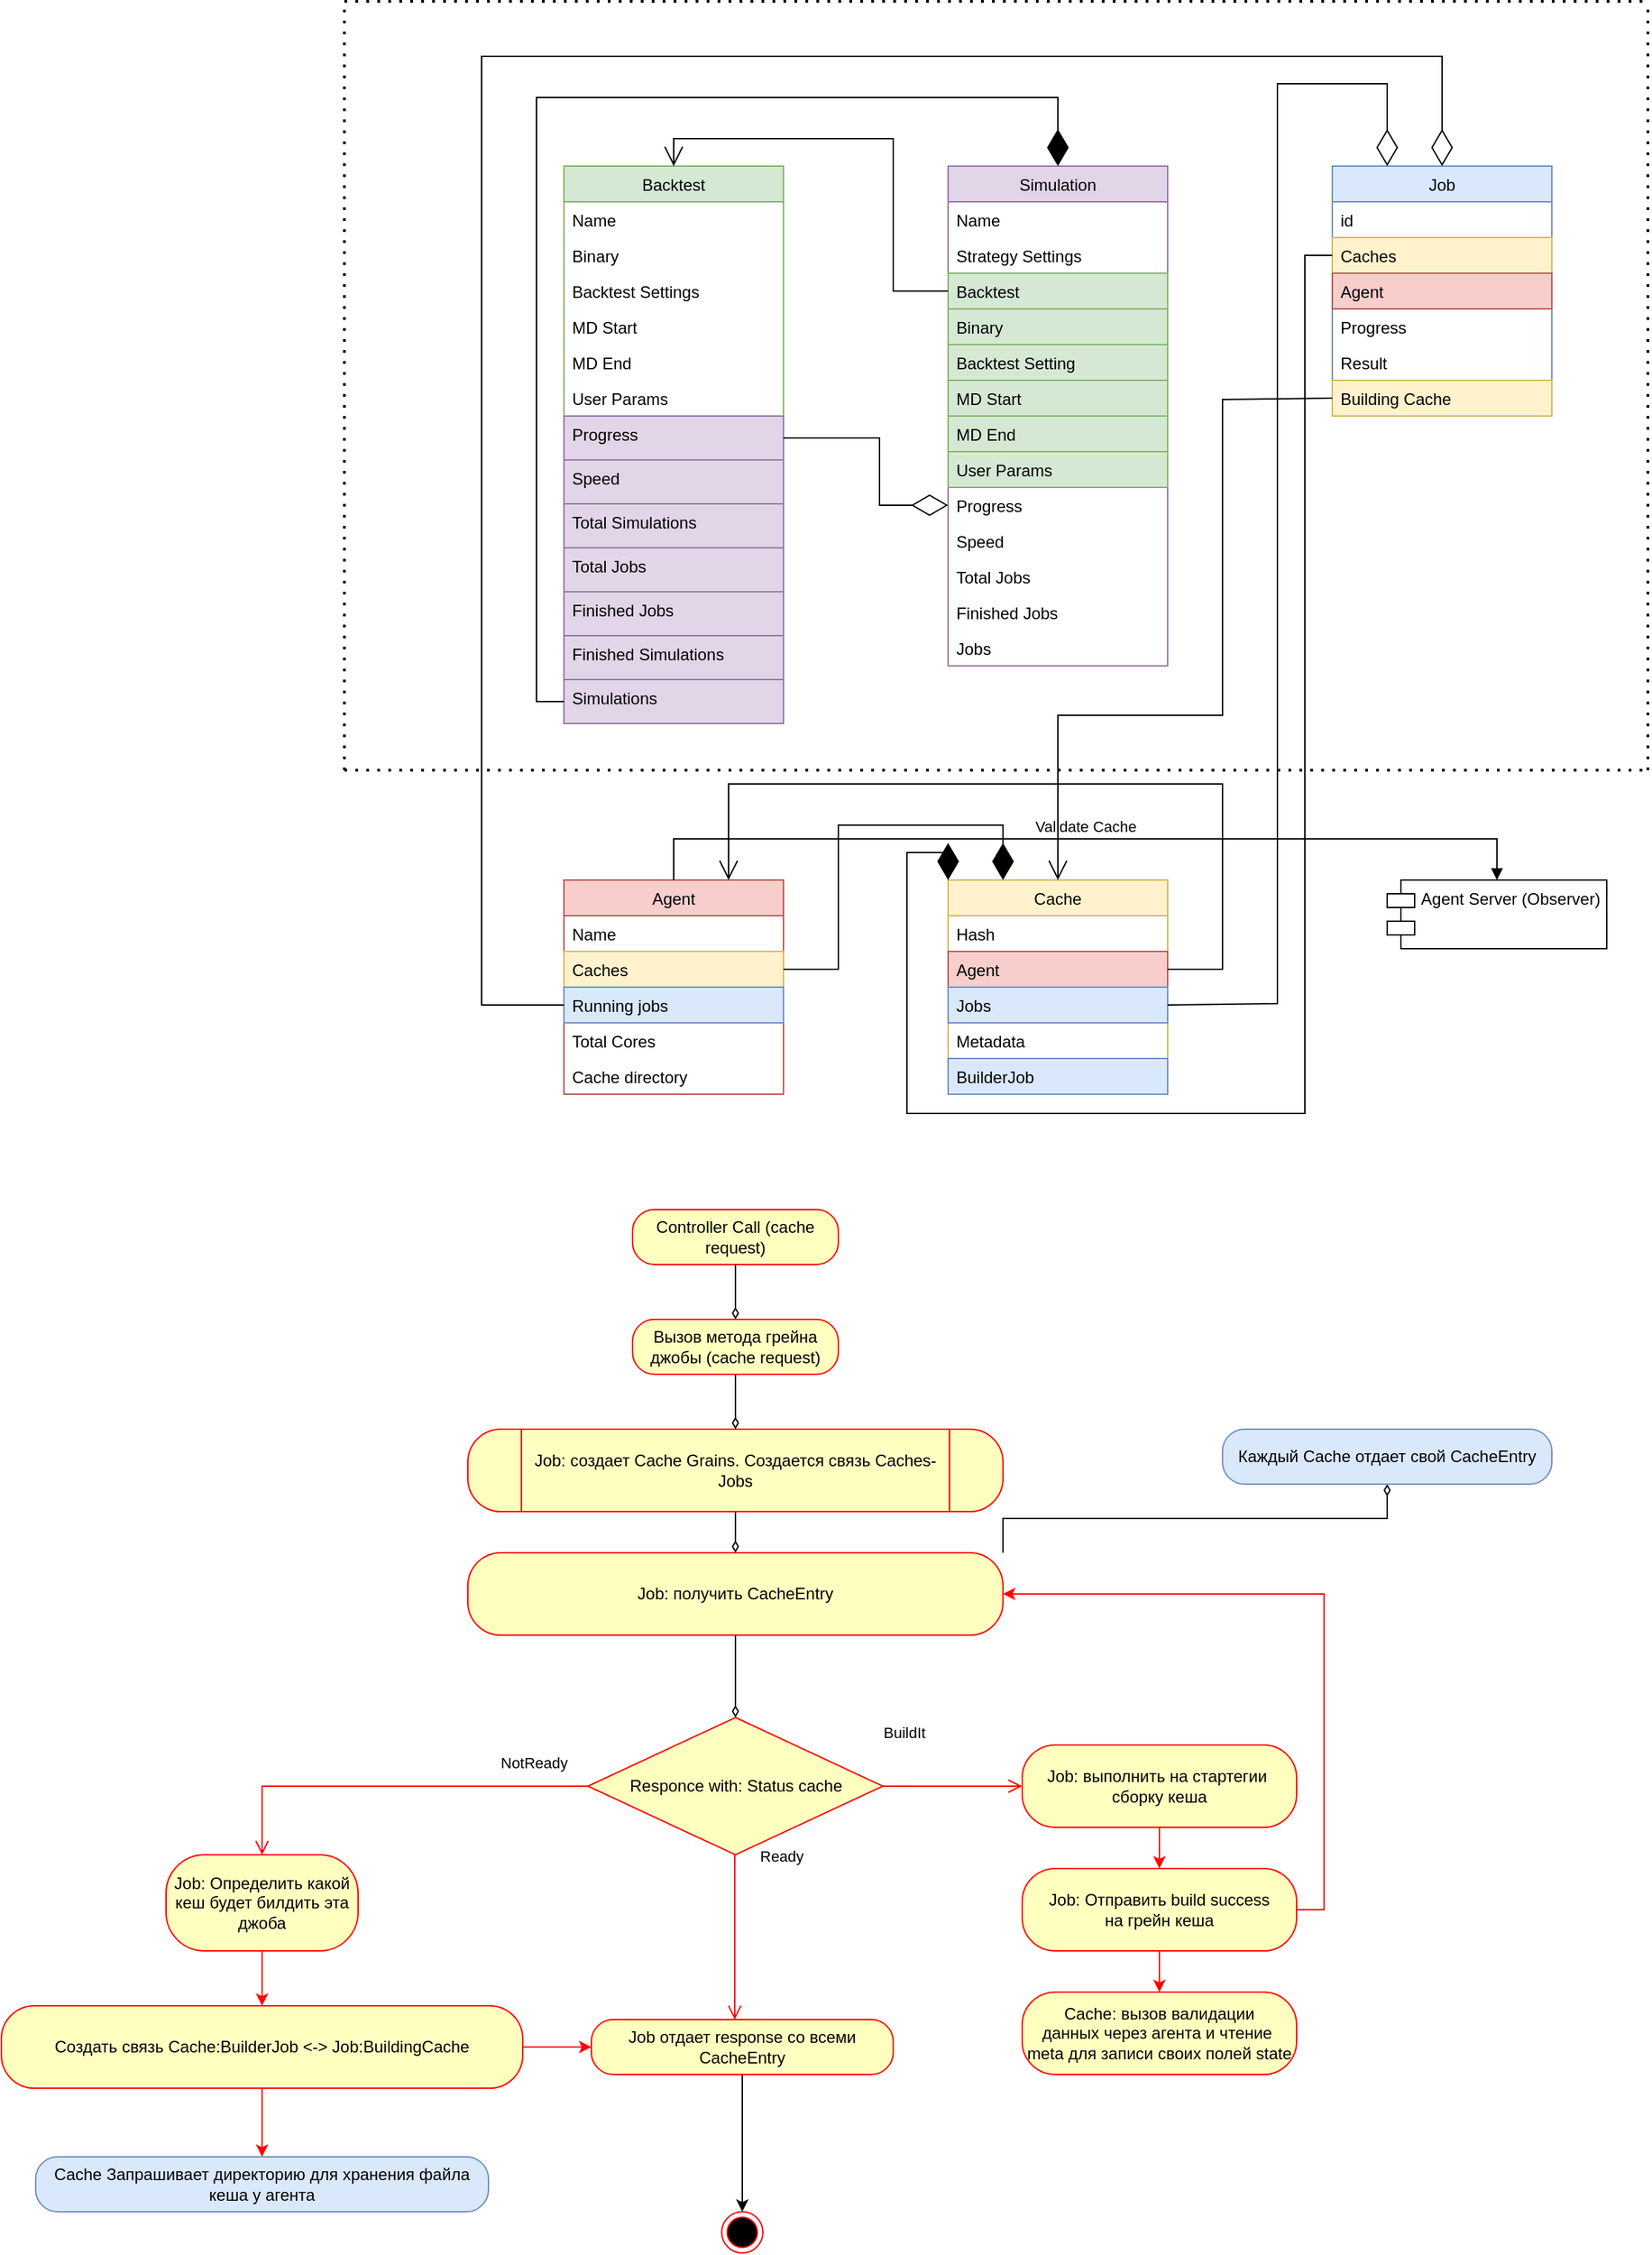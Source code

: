 <mxfile version="17.4.5" type="github">
  <diagram id="umQyPujXbN5syqFtYzND" name="Page-1">
    <mxGraphModel dx="2047" dy="2281" grid="1" gridSize="10" guides="1" tooltips="1" connect="1" arrows="1" fold="1" page="1" pageScale="1" pageWidth="827" pageHeight="1169" math="0" shadow="0">
      <root>
        <mxCell id="0" />
        <mxCell id="1" parent="0" />
        <mxCell id="B3tirnGLvgAJlxwcFZV8-1" value="Backtest" style="swimlane;fontStyle=0;childLayout=stackLayout;horizontal=1;startSize=26;fillColor=#d5e8d4;horizontalStack=0;resizeParent=1;resizeParentMax=0;resizeLast=0;collapsible=1;marginBottom=0;strokeColor=#82b366;" parent="1" vertex="1">
          <mxGeometry x="80" y="80" width="160" height="406" as="geometry" />
        </mxCell>
        <mxCell id="B3tirnGLvgAJlxwcFZV8-2" value="Name" style="text;align=left;verticalAlign=top;spacingLeft=4;spacingRight=4;overflow=hidden;rotatable=0;points=[[0,0.5],[1,0.5]];portConstraint=eastwest;" parent="B3tirnGLvgAJlxwcFZV8-1" vertex="1">
          <mxGeometry y="26" width="160" height="26" as="geometry" />
        </mxCell>
        <mxCell id="B3tirnGLvgAJlxwcFZV8-3" value="Binary" style="text;align=left;verticalAlign=top;spacingLeft=4;spacingRight=4;overflow=hidden;rotatable=0;points=[[0,0.5],[1,0.5]];portConstraint=eastwest;" parent="B3tirnGLvgAJlxwcFZV8-1" vertex="1">
          <mxGeometry y="52" width="160" height="26" as="geometry" />
        </mxCell>
        <mxCell id="B3tirnGLvgAJlxwcFZV8-38" value="Backtest Settings" style="text;align=left;verticalAlign=top;spacingLeft=4;spacingRight=4;overflow=hidden;rotatable=0;points=[[0,0.5],[1,0.5]];portConstraint=eastwest;" parent="B3tirnGLvgAJlxwcFZV8-1" vertex="1">
          <mxGeometry y="78" width="160" height="26" as="geometry" />
        </mxCell>
        <mxCell id="B3tirnGLvgAJlxwcFZV8-39" value="MD Start" style="text;align=left;verticalAlign=top;spacingLeft=4;spacingRight=4;overflow=hidden;rotatable=0;points=[[0,0.5],[1,0.5]];portConstraint=eastwest;" parent="B3tirnGLvgAJlxwcFZV8-1" vertex="1">
          <mxGeometry y="104" width="160" height="26" as="geometry" />
        </mxCell>
        <mxCell id="B3tirnGLvgAJlxwcFZV8-40" value="MD End" style="text;align=left;verticalAlign=top;spacingLeft=4;spacingRight=4;overflow=hidden;rotatable=0;points=[[0,0.5],[1,0.5]];portConstraint=eastwest;" parent="B3tirnGLvgAJlxwcFZV8-1" vertex="1">
          <mxGeometry y="130" width="160" height="26" as="geometry" />
        </mxCell>
        <mxCell id="B3tirnGLvgAJlxwcFZV8-41" value="User Params" style="text;align=left;verticalAlign=top;spacingLeft=4;spacingRight=4;overflow=hidden;rotatable=0;points=[[0,0.5],[1,0.5]];portConstraint=eastwest;" parent="B3tirnGLvgAJlxwcFZV8-1" vertex="1">
          <mxGeometry y="156" width="160" height="26" as="geometry" />
        </mxCell>
        <mxCell id="B3tirnGLvgAJlxwcFZV8-4" value="Progress" style="text;strokeColor=#9673a6;fillColor=#e1d5e7;align=left;verticalAlign=top;spacingLeft=4;spacingRight=4;overflow=hidden;rotatable=0;points=[[0,0.5],[1,0.5]];portConstraint=eastwest;" parent="B3tirnGLvgAJlxwcFZV8-1" vertex="1">
          <mxGeometry y="182" width="160" height="32" as="geometry" />
        </mxCell>
        <mxCell id="B3tirnGLvgAJlxwcFZV8-6" value="Speed" style="text;align=left;verticalAlign=top;spacingLeft=4;spacingRight=4;overflow=hidden;rotatable=0;points=[[0,0.5],[1,0.5]];portConstraint=eastwest;fillColor=#e1d5e7;strokeColor=#9673a6;" parent="B3tirnGLvgAJlxwcFZV8-1" vertex="1">
          <mxGeometry y="214" width="160" height="32" as="geometry" />
        </mxCell>
        <mxCell id="B3tirnGLvgAJlxwcFZV8-13" value="Total Simulations" style="text;strokeColor=#9673a6;fillColor=#e1d5e7;align=left;verticalAlign=top;spacingLeft=4;spacingRight=4;overflow=hidden;rotatable=0;points=[[0,0.5],[1,0.5]];portConstraint=eastwest;" parent="B3tirnGLvgAJlxwcFZV8-1" vertex="1">
          <mxGeometry y="246" width="160" height="32" as="geometry" />
        </mxCell>
        <mxCell id="B3tirnGLvgAJlxwcFZV8-14" value="Total Jobs" style="text;strokeColor=#9673a6;fillColor=#e1d5e7;align=left;verticalAlign=top;spacingLeft=4;spacingRight=4;overflow=hidden;rotatable=0;points=[[0,0.5],[1,0.5]];portConstraint=eastwest;" parent="B3tirnGLvgAJlxwcFZV8-1" vertex="1">
          <mxGeometry y="278" width="160" height="32" as="geometry" />
        </mxCell>
        <mxCell id="B3tirnGLvgAJlxwcFZV8-15" value="Finished Jobs" style="text;strokeColor=#9673a6;fillColor=#e1d5e7;align=left;verticalAlign=top;spacingLeft=4;spacingRight=4;overflow=hidden;rotatable=0;points=[[0,0.5],[1,0.5]];portConstraint=eastwest;" parent="B3tirnGLvgAJlxwcFZV8-1" vertex="1">
          <mxGeometry y="310" width="160" height="32" as="geometry" />
        </mxCell>
        <mxCell id="B3tirnGLvgAJlxwcFZV8-16" value="Finished Simulations" style="text;strokeColor=#9673a6;fillColor=#e1d5e7;align=left;verticalAlign=top;spacingLeft=4;spacingRight=4;overflow=hidden;rotatable=0;points=[[0,0.5],[1,0.5]];portConstraint=eastwest;" parent="B3tirnGLvgAJlxwcFZV8-1" vertex="1">
          <mxGeometry y="342" width="160" height="32" as="geometry" />
        </mxCell>
        <mxCell id="B3tirnGLvgAJlxwcFZV8-30" value="Simulations" style="text;strokeColor=#9673a6;fillColor=#e1d5e7;align=left;verticalAlign=top;spacingLeft=4;spacingRight=4;overflow=hidden;rotatable=0;points=[[0,0.5],[1,0.5]];portConstraint=eastwest;" parent="B3tirnGLvgAJlxwcFZV8-1" vertex="1">
          <mxGeometry y="374" width="160" height="32" as="geometry" />
        </mxCell>
        <mxCell id="B3tirnGLvgAJlxwcFZV8-17" value="Simulation" style="swimlane;fontStyle=0;childLayout=stackLayout;horizontal=1;startSize=26;fillColor=#e1d5e7;horizontalStack=0;resizeParent=1;resizeParentMax=0;resizeLast=0;collapsible=1;marginBottom=0;strokeColor=#9673a6;" parent="1" vertex="1">
          <mxGeometry x="360" y="80" width="160" height="364" as="geometry" />
        </mxCell>
        <mxCell id="B3tirnGLvgAJlxwcFZV8-18" value="Name" style="text;strokeColor=none;fillColor=none;align=left;verticalAlign=top;spacingLeft=4;spacingRight=4;overflow=hidden;rotatable=0;points=[[0,0.5],[1,0.5]];portConstraint=eastwest;" parent="B3tirnGLvgAJlxwcFZV8-17" vertex="1">
          <mxGeometry y="26" width="160" height="26" as="geometry" />
        </mxCell>
        <mxCell id="B3tirnGLvgAJlxwcFZV8-21" value="Strategy Settings" style="text;strokeColor=none;fillColor=none;align=left;verticalAlign=top;spacingLeft=4;spacingRight=4;overflow=hidden;rotatable=0;points=[[0,0.5],[1,0.5]];portConstraint=eastwest;" parent="B3tirnGLvgAJlxwcFZV8-17" vertex="1">
          <mxGeometry y="52" width="160" height="26" as="geometry" />
        </mxCell>
        <mxCell id="B3tirnGLvgAJlxwcFZV8-22" value="Backtest" style="text;strokeColor=#82b366;fillColor=#d5e8d4;align=left;verticalAlign=top;spacingLeft=4;spacingRight=4;overflow=hidden;rotatable=0;points=[[0,0.5],[1,0.5]];portConstraint=eastwest;" parent="B3tirnGLvgAJlxwcFZV8-17" vertex="1">
          <mxGeometry y="78" width="160" height="26" as="geometry" />
        </mxCell>
        <mxCell id="B3tirnGLvgAJlxwcFZV8-25" value="Binary" style="text;strokeColor=#82b366;fillColor=#d5e8d4;align=left;verticalAlign=top;spacingLeft=4;spacingRight=4;overflow=hidden;rotatable=0;points=[[0,0.5],[1,0.5]];portConstraint=eastwest;" parent="B3tirnGLvgAJlxwcFZV8-17" vertex="1">
          <mxGeometry y="104" width="160" height="26" as="geometry" />
        </mxCell>
        <mxCell id="B3tirnGLvgAJlxwcFZV8-28" value="Backtest Setting" style="text;strokeColor=#82b366;fillColor=#d5e8d4;align=left;verticalAlign=top;spacingLeft=4;spacingRight=4;overflow=hidden;rotatable=0;points=[[0,0.5],[1,0.5]];portConstraint=eastwest;" parent="B3tirnGLvgAJlxwcFZV8-17" vertex="1">
          <mxGeometry y="130" width="160" height="26" as="geometry" />
        </mxCell>
        <mxCell id="B3tirnGLvgAJlxwcFZV8-23" value="MD Start" style="text;strokeColor=#82b366;fillColor=#d5e8d4;align=left;verticalAlign=top;spacingLeft=4;spacingRight=4;overflow=hidden;rotatable=0;points=[[0,0.5],[1,0.5]];portConstraint=eastwest;" parent="B3tirnGLvgAJlxwcFZV8-17" vertex="1">
          <mxGeometry y="156" width="160" height="26" as="geometry" />
        </mxCell>
        <mxCell id="B3tirnGLvgAJlxwcFZV8-24" value="MD End" style="text;strokeColor=#82b366;fillColor=#d5e8d4;align=left;verticalAlign=top;spacingLeft=4;spacingRight=4;overflow=hidden;rotatable=0;points=[[0,0.5],[1,0.5]];portConstraint=eastwest;" parent="B3tirnGLvgAJlxwcFZV8-17" vertex="1">
          <mxGeometry y="182" width="160" height="26" as="geometry" />
        </mxCell>
        <mxCell id="B3tirnGLvgAJlxwcFZV8-29" value="User Params" style="text;strokeColor=#82b366;fillColor=#d5e8d4;align=left;verticalAlign=top;spacingLeft=4;spacingRight=4;overflow=hidden;rotatable=0;points=[[0,0.5],[1,0.5]];portConstraint=eastwest;" parent="B3tirnGLvgAJlxwcFZV8-17" vertex="1">
          <mxGeometry y="208" width="160" height="26" as="geometry" />
        </mxCell>
        <mxCell id="B3tirnGLvgAJlxwcFZV8-19" value="Progress" style="text;strokeColor=none;fillColor=none;align=left;verticalAlign=top;spacingLeft=4;spacingRight=4;overflow=hidden;rotatable=0;points=[[0,0.5],[1,0.5]];portConstraint=eastwest;" parent="B3tirnGLvgAJlxwcFZV8-17" vertex="1">
          <mxGeometry y="234" width="160" height="26" as="geometry" />
        </mxCell>
        <mxCell id="B3tirnGLvgAJlxwcFZV8-20" value="Speed" style="text;strokeColor=none;fillColor=none;align=left;verticalAlign=top;spacingLeft=4;spacingRight=4;overflow=hidden;rotatable=0;points=[[0,0.5],[1,0.5]];portConstraint=eastwest;" parent="B3tirnGLvgAJlxwcFZV8-17" vertex="1">
          <mxGeometry y="260" width="160" height="26" as="geometry" />
        </mxCell>
        <mxCell id="B3tirnGLvgAJlxwcFZV8-26" value="Total Jobs" style="text;strokeColor=none;fillColor=none;align=left;verticalAlign=top;spacingLeft=4;spacingRight=4;overflow=hidden;rotatable=0;points=[[0,0.5],[1,0.5]];portConstraint=eastwest;" parent="B3tirnGLvgAJlxwcFZV8-17" vertex="1">
          <mxGeometry y="286" width="160" height="26" as="geometry" />
        </mxCell>
        <mxCell id="B3tirnGLvgAJlxwcFZV8-27" value="Finished Jobs" style="text;strokeColor=none;fillColor=none;align=left;verticalAlign=top;spacingLeft=4;spacingRight=4;overflow=hidden;rotatable=0;points=[[0,0.5],[1,0.5]];portConstraint=eastwest;" parent="B3tirnGLvgAJlxwcFZV8-17" vertex="1">
          <mxGeometry y="312" width="160" height="26" as="geometry" />
        </mxCell>
        <mxCell id="B3tirnGLvgAJlxwcFZV8-31" value="Jobs" style="text;strokeColor=none;fillColor=none;align=left;verticalAlign=top;spacingLeft=4;spacingRight=4;overflow=hidden;rotatable=0;points=[[0,0.5],[1,0.5]];portConstraint=eastwest;" parent="B3tirnGLvgAJlxwcFZV8-17" vertex="1">
          <mxGeometry y="338" width="160" height="26" as="geometry" />
        </mxCell>
        <mxCell id="B3tirnGLvgAJlxwcFZV8-32" value="" style="endArrow=open;endFill=1;endSize=12;html=1;rounded=0;exitX=0;exitY=0.5;exitDx=0;exitDy=0;entryX=0.5;entryY=0;entryDx=0;entryDy=0;" parent="1" source="B3tirnGLvgAJlxwcFZV8-22" target="B3tirnGLvgAJlxwcFZV8-1" edge="1">
          <mxGeometry width="160" relative="1" as="geometry">
            <mxPoint x="310" y="220" as="sourcePoint" />
            <mxPoint x="280" y="70" as="targetPoint" />
            <Array as="points">
              <mxPoint x="320" y="171" />
              <mxPoint x="320" y="60" />
              <mxPoint x="160" y="60" />
            </Array>
          </mxGeometry>
        </mxCell>
        <mxCell id="B3tirnGLvgAJlxwcFZV8-42" value="" style="endArrow=diamondThin;endFill=0;endSize=24;html=1;rounded=0;exitX=1;exitY=0.5;exitDx=0;exitDy=0;entryX=0;entryY=0.5;entryDx=0;entryDy=0;" parent="1" source="B3tirnGLvgAJlxwcFZV8-4" target="B3tirnGLvgAJlxwcFZV8-19" edge="1">
          <mxGeometry width="160" relative="1" as="geometry">
            <mxPoint x="250" y="410" as="sourcePoint" />
            <mxPoint x="410" y="410" as="targetPoint" />
            <Array as="points">
              <mxPoint x="310" y="278" />
              <mxPoint x="310" y="327" />
            </Array>
          </mxGeometry>
        </mxCell>
        <mxCell id="B3tirnGLvgAJlxwcFZV8-43" value="" style="endArrow=diamondThin;endFill=1;endSize=24;html=1;rounded=0;exitX=0;exitY=0.5;exitDx=0;exitDy=0;entryX=0.5;entryY=0;entryDx=0;entryDy=0;" parent="1" source="B3tirnGLvgAJlxwcFZV8-30" target="B3tirnGLvgAJlxwcFZV8-17" edge="1">
          <mxGeometry width="160" relative="1" as="geometry">
            <mxPoint x="-80" y="370" as="sourcePoint" />
            <mxPoint x="80" y="370" as="targetPoint" />
            <Array as="points">
              <mxPoint x="60" y="470" />
              <mxPoint x="60" y="30" />
              <mxPoint x="440" y="30" />
            </Array>
          </mxGeometry>
        </mxCell>
        <mxCell id="u-obf0jCSXc7kFt25eYQ-1" value="Agent" style="swimlane;fontStyle=0;childLayout=stackLayout;horizontal=1;startSize=26;fillColor=#f8cecc;horizontalStack=0;resizeParent=1;resizeParentMax=0;resizeLast=0;collapsible=1;marginBottom=0;strokeColor=#b85450;" parent="1" vertex="1">
          <mxGeometry x="80" y="600" width="160" height="156" as="geometry" />
        </mxCell>
        <mxCell id="u-obf0jCSXc7kFt25eYQ-2" value="Name" style="text;strokeColor=none;fillColor=none;align=left;verticalAlign=top;spacingLeft=4;spacingRight=4;overflow=hidden;rotatable=0;points=[[0,0.5],[1,0.5]];portConstraint=eastwest;" parent="u-obf0jCSXc7kFt25eYQ-1" vertex="1">
          <mxGeometry y="26" width="160" height="26" as="geometry" />
        </mxCell>
        <mxCell id="u-obf0jCSXc7kFt25eYQ-3" value="Caches" style="text;strokeColor=#d6b656;fillColor=#fff2cc;align=left;verticalAlign=top;spacingLeft=4;spacingRight=4;overflow=hidden;rotatable=0;points=[[0,0.5],[1,0.5]];portConstraint=eastwest;" parent="u-obf0jCSXc7kFt25eYQ-1" vertex="1">
          <mxGeometry y="52" width="160" height="26" as="geometry" />
        </mxCell>
        <mxCell id="u-obf0jCSXc7kFt25eYQ-5" value="Running jobs" style="text;strokeColor=#6c8ebf;fillColor=#dae8fc;align=left;verticalAlign=top;spacingLeft=4;spacingRight=4;overflow=hidden;rotatable=0;points=[[0,0.5],[1,0.5]];portConstraint=eastwest;" parent="u-obf0jCSXc7kFt25eYQ-1" vertex="1">
          <mxGeometry y="78" width="160" height="26" as="geometry" />
        </mxCell>
        <mxCell id="u-obf0jCSXc7kFt25eYQ-4" value="Total Cores" style="text;strokeColor=none;fillColor=none;align=left;verticalAlign=top;spacingLeft=4;spacingRight=4;overflow=hidden;rotatable=0;points=[[0,0.5],[1,0.5]];portConstraint=eastwest;" parent="u-obf0jCSXc7kFt25eYQ-1" vertex="1">
          <mxGeometry y="104" width="160" height="26" as="geometry" />
        </mxCell>
        <mxCell id="u-obf0jCSXc7kFt25eYQ-63" value="Cache directory" style="text;strokeColor=none;fillColor=none;align=left;verticalAlign=top;spacingLeft=4;spacingRight=4;overflow=hidden;rotatable=0;points=[[0,0.5],[1,0.5]];portConstraint=eastwest;" parent="u-obf0jCSXc7kFt25eYQ-1" vertex="1">
          <mxGeometry y="130" width="160" height="26" as="geometry" />
        </mxCell>
        <mxCell id="u-obf0jCSXc7kFt25eYQ-6" value="Cache" style="swimlane;fontStyle=0;childLayout=stackLayout;horizontal=1;startSize=26;fillColor=#fff2cc;horizontalStack=0;resizeParent=1;resizeParentMax=0;resizeLast=0;collapsible=1;marginBottom=0;strokeColor=#d6b656;" parent="1" vertex="1">
          <mxGeometry x="360" y="600" width="160" height="156" as="geometry">
            <mxRectangle x="360" y="600" width="70" height="26" as="alternateBounds" />
          </mxGeometry>
        </mxCell>
        <mxCell id="u-obf0jCSXc7kFt25eYQ-7" value="Hash" style="text;strokeColor=none;fillColor=none;align=left;verticalAlign=top;spacingLeft=4;spacingRight=4;overflow=hidden;rotatable=0;points=[[0,0.5],[1,0.5]];portConstraint=eastwest;" parent="u-obf0jCSXc7kFt25eYQ-6" vertex="1">
          <mxGeometry y="26" width="160" height="26" as="geometry" />
        </mxCell>
        <mxCell id="u-obf0jCSXc7kFt25eYQ-8" value="Agent" style="text;strokeColor=#b85450;fillColor=#f8cecc;align=left;verticalAlign=top;spacingLeft=4;spacingRight=4;overflow=hidden;rotatable=0;points=[[0,0.5],[1,0.5]];portConstraint=eastwest;" parent="u-obf0jCSXc7kFt25eYQ-6" vertex="1">
          <mxGeometry y="52" width="160" height="26" as="geometry" />
        </mxCell>
        <mxCell id="u-obf0jCSXc7kFt25eYQ-9" value="Jobs" style="text;strokeColor=#6c8ebf;fillColor=#dae8fc;align=left;verticalAlign=top;spacingLeft=4;spacingRight=4;overflow=hidden;rotatable=0;points=[[0,0.5],[1,0.5]];portConstraint=eastwest;" parent="u-obf0jCSXc7kFt25eYQ-6" vertex="1">
          <mxGeometry y="78" width="160" height="26" as="geometry" />
        </mxCell>
        <mxCell id="u-obf0jCSXc7kFt25eYQ-14" value="Metadata" style="text;strokeColor=none;fillColor=none;align=left;verticalAlign=top;spacingLeft=4;spacingRight=4;overflow=hidden;rotatable=0;points=[[0,0.5],[1,0.5]];portConstraint=eastwest;" parent="u-obf0jCSXc7kFt25eYQ-6" vertex="1">
          <mxGeometry y="104" width="160" height="26" as="geometry" />
        </mxCell>
        <mxCell id="u-obf0jCSXc7kFt25eYQ-53" value="BuilderJob" style="text;strokeColor=#6c8ebf;fillColor=#dae8fc;align=left;verticalAlign=top;spacingLeft=4;spacingRight=4;overflow=hidden;rotatable=0;points=[[0,0.5],[1,0.5]];portConstraint=eastwest;" parent="u-obf0jCSXc7kFt25eYQ-6" vertex="1">
          <mxGeometry y="130" width="160" height="26" as="geometry" />
        </mxCell>
        <mxCell id="u-obf0jCSXc7kFt25eYQ-10" value="Job" style="swimlane;fontStyle=0;childLayout=stackLayout;horizontal=1;startSize=26;fillColor=#dae8fc;horizontalStack=0;resizeParent=1;resizeParentMax=0;resizeLast=0;collapsible=1;marginBottom=0;strokeColor=#6c8ebf;" parent="1" vertex="1">
          <mxGeometry x="640" y="80" width="160" height="182" as="geometry" />
        </mxCell>
        <mxCell id="u-obf0jCSXc7kFt25eYQ-11" value="id" style="text;strokeColor=none;fillColor=none;align=left;verticalAlign=top;spacingLeft=4;spacingRight=4;overflow=hidden;rotatable=0;points=[[0,0.5],[1,0.5]];portConstraint=eastwest;" parent="u-obf0jCSXc7kFt25eYQ-10" vertex="1">
          <mxGeometry y="26" width="160" height="26" as="geometry" />
        </mxCell>
        <mxCell id="u-obf0jCSXc7kFt25eYQ-12" value="Caches" style="text;strokeColor=#d6b656;fillColor=#fff2cc;align=left;verticalAlign=top;spacingLeft=4;spacingRight=4;overflow=hidden;rotatable=0;points=[[0,0.5],[1,0.5]];portConstraint=eastwest;" parent="u-obf0jCSXc7kFt25eYQ-10" vertex="1">
          <mxGeometry y="52" width="160" height="26" as="geometry" />
        </mxCell>
        <mxCell id="u-obf0jCSXc7kFt25eYQ-13" value="Agent" style="text;strokeColor=#b85450;fillColor=#f8cecc;align=left;verticalAlign=top;spacingLeft=4;spacingRight=4;overflow=hidden;rotatable=0;points=[[0,0.5],[1,0.5]];portConstraint=eastwest;" parent="u-obf0jCSXc7kFt25eYQ-10" vertex="1">
          <mxGeometry y="78" width="160" height="26" as="geometry" />
        </mxCell>
        <mxCell id="u-obf0jCSXc7kFt25eYQ-19" value="Progress" style="text;align=left;verticalAlign=top;spacingLeft=4;spacingRight=4;overflow=hidden;rotatable=0;points=[[0,0.5],[1,0.5]];portConstraint=eastwest;" parent="u-obf0jCSXc7kFt25eYQ-10" vertex="1">
          <mxGeometry y="104" width="160" height="26" as="geometry" />
        </mxCell>
        <mxCell id="u-obf0jCSXc7kFt25eYQ-20" value="Result" style="text;align=left;verticalAlign=top;spacingLeft=4;spacingRight=4;overflow=hidden;rotatable=0;points=[[0,0.5],[1,0.5]];portConstraint=eastwest;" parent="u-obf0jCSXc7kFt25eYQ-10" vertex="1">
          <mxGeometry y="130" width="160" height="26" as="geometry" />
        </mxCell>
        <mxCell id="u-obf0jCSXc7kFt25eYQ-31" value="Building Cache" style="text;align=left;verticalAlign=top;spacingLeft=4;spacingRight=4;overflow=hidden;rotatable=0;points=[[0,0.5],[1,0.5]];portConstraint=eastwest;fillColor=#fff2cc;strokeColor=#d6b656;" parent="u-obf0jCSXc7kFt25eYQ-10" vertex="1">
          <mxGeometry y="156" width="160" height="26" as="geometry" />
        </mxCell>
        <mxCell id="u-obf0jCSXc7kFt25eYQ-15" value="" style="endArrow=diamondThin;endFill=1;endSize=24;html=1;rounded=0;exitX=1;exitY=0.5;exitDx=0;exitDy=0;entryX=0.25;entryY=0;entryDx=0;entryDy=0;" parent="1" source="u-obf0jCSXc7kFt25eYQ-3" target="u-obf0jCSXc7kFt25eYQ-6" edge="1">
          <mxGeometry width="160" relative="1" as="geometry">
            <mxPoint x="280" y="660" as="sourcePoint" />
            <mxPoint x="440" y="660" as="targetPoint" />
            <Array as="points">
              <mxPoint x="280" y="665" />
              <mxPoint x="280" y="560" />
              <mxPoint x="400" y="560" />
            </Array>
          </mxGeometry>
        </mxCell>
        <mxCell id="u-obf0jCSXc7kFt25eYQ-16" value="" style="endArrow=open;endFill=1;endSize=12;html=1;rounded=0;exitX=1;exitY=0.5;exitDx=0;exitDy=0;entryX=0.75;entryY=0;entryDx=0;entryDy=0;" parent="1" source="u-obf0jCSXc7kFt25eYQ-8" target="u-obf0jCSXc7kFt25eYQ-1" edge="1">
          <mxGeometry width="160" relative="1" as="geometry">
            <mxPoint x="270" y="780" as="sourcePoint" />
            <mxPoint x="430" y="780" as="targetPoint" />
            <Array as="points">
              <mxPoint x="560" y="665" />
              <mxPoint x="560" y="530" />
              <mxPoint x="200" y="530" />
            </Array>
          </mxGeometry>
        </mxCell>
        <mxCell id="u-obf0jCSXc7kFt25eYQ-17" value="" style="endArrow=diamondThin;endFill=0;endSize=24;html=1;rounded=0;exitX=0;exitY=0.5;exitDx=0;exitDy=0;entryX=0.5;entryY=0;entryDx=0;entryDy=0;" parent="1" source="u-obf0jCSXc7kFt25eYQ-5" target="u-obf0jCSXc7kFt25eYQ-10" edge="1">
          <mxGeometry width="160" relative="1" as="geometry">
            <mxPoint x="40" y="810" as="sourcePoint" />
            <mxPoint x="600" y="300" as="targetPoint" />
            <Array as="points">
              <mxPoint x="20" y="691" />
              <mxPoint x="20" />
              <mxPoint x="720" />
            </Array>
          </mxGeometry>
        </mxCell>
        <mxCell id="u-obf0jCSXc7kFt25eYQ-18" value="" style="endArrow=diamondThin;endFill=0;endSize=24;html=1;rounded=0;exitX=1;exitY=0.5;exitDx=0;exitDy=0;entryX=0.25;entryY=0;entryDx=0;entryDy=0;" parent="1" source="u-obf0jCSXc7kFt25eYQ-9" target="u-obf0jCSXc7kFt25eYQ-10" edge="1">
          <mxGeometry width="160" relative="1" as="geometry">
            <mxPoint x="620" y="690" as="sourcePoint" />
            <mxPoint x="780" y="690" as="targetPoint" />
            <Array as="points">
              <mxPoint x="600" y="690" />
              <mxPoint x="600" y="20" />
              <mxPoint x="680" y="20" />
            </Array>
          </mxGeometry>
        </mxCell>
        <mxCell id="u-obf0jCSXc7kFt25eYQ-21" value="" style="endArrow=none;dashed=1;html=1;dashPattern=1 3;strokeWidth=2;rounded=0;" parent="1" edge="1">
          <mxGeometry width="50" height="50" relative="1" as="geometry">
            <mxPoint x="-80" y="520" as="sourcePoint" />
            <mxPoint x="-80" y="-40" as="targetPoint" />
          </mxGeometry>
        </mxCell>
        <mxCell id="u-obf0jCSXc7kFt25eYQ-22" value="" style="endArrow=none;dashed=1;html=1;dashPattern=1 3;strokeWidth=2;rounded=0;" parent="1" edge="1">
          <mxGeometry width="50" height="50" relative="1" as="geometry">
            <mxPoint x="-80" y="520" as="sourcePoint" />
            <mxPoint x="870" y="520" as="targetPoint" />
          </mxGeometry>
        </mxCell>
        <mxCell id="u-obf0jCSXc7kFt25eYQ-23" value="" style="endArrow=none;dashed=1;html=1;dashPattern=1 3;strokeWidth=2;rounded=0;" parent="1" edge="1">
          <mxGeometry width="50" height="50" relative="1" as="geometry">
            <mxPoint x="-80" y="-40" as="sourcePoint" />
            <mxPoint x="870" y="-40" as="targetPoint" />
          </mxGeometry>
        </mxCell>
        <mxCell id="u-obf0jCSXc7kFt25eYQ-24" value="" style="endArrow=none;dashed=1;html=1;dashPattern=1 3;strokeWidth=2;rounded=0;" parent="1" edge="1">
          <mxGeometry width="50" height="50" relative="1" as="geometry">
            <mxPoint x="870" y="520" as="sourcePoint" />
            <mxPoint x="870" y="-40" as="targetPoint" />
          </mxGeometry>
        </mxCell>
        <mxCell id="u-obf0jCSXc7kFt25eYQ-25" value="" style="endArrow=diamondThin;endFill=1;endSize=24;html=1;rounded=0;exitX=0;exitY=0.5;exitDx=0;exitDy=0;entryX=0;entryY=0;entryDx=0;entryDy=0;" parent="1" source="u-obf0jCSXc7kFt25eYQ-12" target="u-obf0jCSXc7kFt25eYQ-6" edge="1">
          <mxGeometry width="160" relative="1" as="geometry">
            <mxPoint x="660" y="340" as="sourcePoint" />
            <mxPoint x="820" y="340" as="targetPoint" />
            <Array as="points">
              <mxPoint x="620" y="145" />
              <mxPoint x="620" y="770" />
              <mxPoint x="330" y="770" />
              <mxPoint x="330" y="580" />
              <mxPoint x="360" y="580" />
            </Array>
          </mxGeometry>
        </mxCell>
        <mxCell id="u-obf0jCSXc7kFt25eYQ-34" value="" style="edgeStyle=orthogonalEdgeStyle;rounded=0;orthogonalLoop=1;jettySize=auto;html=1;endArrow=diamondThin;endFill=0;" parent="1" source="u-obf0jCSXc7kFt25eYQ-27" target="u-obf0jCSXc7kFt25eYQ-33" edge="1">
          <mxGeometry relative="1" as="geometry" />
        </mxCell>
        <mxCell id="u-obf0jCSXc7kFt25eYQ-27" value="Controller Call (cache request)" style="rounded=1;whiteSpace=wrap;html=1;arcSize=40;fontColor=#000000;fillColor=#ffffc0;strokeColor=#ff0000;" parent="1" vertex="1">
          <mxGeometry x="130" y="840" width="150" height="40" as="geometry" />
        </mxCell>
        <mxCell id="u-obf0jCSXc7kFt25eYQ-29" value="Agent Server (Observer)" style="shape=module;align=left;spacingLeft=20;align=center;verticalAlign=top;" parent="1" vertex="1">
          <mxGeometry x="680" y="600" width="160" height="50" as="geometry" />
        </mxCell>
        <mxCell id="u-obf0jCSXc7kFt25eYQ-30" value="Validate Cache" style="html=1;verticalAlign=bottom;endArrow=block;rounded=0;exitX=0.5;exitY=0;exitDx=0;exitDy=0;entryX=0.5;entryY=0;entryDx=0;entryDy=0;" parent="1" source="u-obf0jCSXc7kFt25eYQ-1" target="u-obf0jCSXc7kFt25eYQ-29" edge="1">
          <mxGeometry width="80" relative="1" as="geometry">
            <mxPoint x="460" y="580" as="sourcePoint" />
            <mxPoint x="540" y="580" as="targetPoint" />
            <Array as="points">
              <mxPoint x="160" y="570" />
              <mxPoint x="480" y="570" />
              <mxPoint x="760" y="570" />
            </Array>
          </mxGeometry>
        </mxCell>
        <mxCell id="u-obf0jCSXc7kFt25eYQ-32" value="" style="endArrow=open;endFill=1;endSize=12;html=1;rounded=0;exitX=0;exitY=0.5;exitDx=0;exitDy=0;" parent="1" source="u-obf0jCSXc7kFt25eYQ-31" target="u-obf0jCSXc7kFt25eYQ-6" edge="1">
          <mxGeometry width="160" relative="1" as="geometry">
            <mxPoint x="660" y="360" as="sourcePoint" />
            <mxPoint x="820" y="360" as="targetPoint" />
            <Array as="points">
              <mxPoint x="560" y="250" />
              <mxPoint x="560" y="480" />
              <mxPoint x="440" y="480" />
            </Array>
          </mxGeometry>
        </mxCell>
        <mxCell id="u-obf0jCSXc7kFt25eYQ-36" value="" style="edgeStyle=orthogonalEdgeStyle;rounded=0;orthogonalLoop=1;jettySize=auto;html=1;endArrow=diamondThin;endFill=0;" parent="1" source="u-obf0jCSXc7kFt25eYQ-33" target="u-obf0jCSXc7kFt25eYQ-35" edge="1">
          <mxGeometry relative="1" as="geometry" />
        </mxCell>
        <mxCell id="u-obf0jCSXc7kFt25eYQ-33" value="Вызов метода грейна джобы (cache request)" style="rounded=1;whiteSpace=wrap;html=1;arcSize=40;fontColor=#000000;fillColor=#ffffc0;strokeColor=#ff0000;" parent="1" vertex="1">
          <mxGeometry x="130" y="920" width="150" height="40" as="geometry" />
        </mxCell>
        <mxCell id="u-obf0jCSXc7kFt25eYQ-38" value="" style="edgeStyle=orthogonalEdgeStyle;rounded=0;orthogonalLoop=1;jettySize=auto;html=1;endArrow=diamondThin;endFill=0;" parent="1" source="u-obf0jCSXc7kFt25eYQ-35" target="u-obf0jCSXc7kFt25eYQ-37" edge="1">
          <mxGeometry relative="1" as="geometry" />
        </mxCell>
        <mxCell id="u-obf0jCSXc7kFt25eYQ-35" value="Job: создает Cache Grains. Создается связь Caches-Jobs" style="shape=process;whiteSpace=wrap;html=1;backgroundOutline=1;fillColor=#ffffc0;strokeColor=#ff0000;fontColor=#000000;rounded=1;arcSize=40;" parent="1" vertex="1">
          <mxGeometry x="10" y="1000" width="390" height="60" as="geometry" />
        </mxCell>
        <mxCell id="u-obf0jCSXc7kFt25eYQ-42" value="" style="edgeStyle=orthogonalEdgeStyle;rounded=0;orthogonalLoop=1;jettySize=auto;html=1;endArrow=diamondThin;endFill=0;" parent="1" source="u-obf0jCSXc7kFt25eYQ-37" target="u-obf0jCSXc7kFt25eYQ-39" edge="1">
          <mxGeometry relative="1" as="geometry" />
        </mxCell>
        <mxCell id="u-obf0jCSXc7kFt25eYQ-46" value="" style="edgeStyle=orthogonalEdgeStyle;rounded=0;orthogonalLoop=1;jettySize=auto;html=1;endArrow=diamondThin;endFill=0;exitX=1;exitY=0;exitDx=0;exitDy=0;" parent="1" source="u-obf0jCSXc7kFt25eYQ-37" target="u-obf0jCSXc7kFt25eYQ-45" edge="1">
          <mxGeometry relative="1" as="geometry" />
        </mxCell>
        <mxCell id="u-obf0jCSXc7kFt25eYQ-37" value="Job: получить CacheEntry" style="whiteSpace=wrap;html=1;fillColor=#ffffc0;strokeColor=#ff0000;fontColor=#000000;rounded=1;arcSize=40;" parent="1" vertex="1">
          <mxGeometry x="10" y="1090" width="390" height="60" as="geometry" />
        </mxCell>
        <mxCell id="u-obf0jCSXc7kFt25eYQ-39" value="Responce with: Status cache" style="rhombus;whiteSpace=wrap;html=1;fillColor=#ffffc0;strokeColor=#ff0000;" parent="1" vertex="1">
          <mxGeometry x="97.5" y="1210" width="215" height="100" as="geometry" />
        </mxCell>
        <mxCell id="u-obf0jCSXc7kFt25eYQ-40" value="Ready" style="edgeStyle=orthogonalEdgeStyle;html=1;align=left;verticalAlign=bottom;endArrow=open;endSize=8;strokeColor=#ff0000;rounded=0;entryX=0.475;entryY=0.002;entryDx=0;entryDy=0;entryPerimeter=0;" parent="1" source="u-obf0jCSXc7kFt25eYQ-39" target="u-obf0jCSXc7kFt25eYQ-43" edge="1">
          <mxGeometry x="-0.83" y="16" relative="1" as="geometry">
            <mxPoint x="340" y="1230" as="targetPoint" />
            <Array as="points">
              <mxPoint x="205" y="1390" />
            </Array>
            <mxPoint as="offset" />
          </mxGeometry>
        </mxCell>
        <mxCell id="u-obf0jCSXc7kFt25eYQ-41" value="NotReady" style="edgeStyle=orthogonalEdgeStyle;html=1;align=left;verticalAlign=top;endArrow=open;endSize=8;strokeColor=#ff0000;rounded=0;entryX=0.5;entryY=0;entryDx=0;entryDy=0;" parent="1" source="u-obf0jCSXc7kFt25eYQ-39" target="u-obf0jCSXc7kFt25eYQ-49" edge="1">
          <mxGeometry x="-0.542" y="-30" relative="1" as="geometry">
            <mxPoint x="-60" y="1300" as="targetPoint" />
            <Array as="points">
              <mxPoint x="-140" y="1260" />
            </Array>
            <mxPoint as="offset" />
          </mxGeometry>
        </mxCell>
        <mxCell id="u-obf0jCSXc7kFt25eYQ-48" value="" style="edgeStyle=orthogonalEdgeStyle;rounded=0;orthogonalLoop=1;jettySize=auto;html=1;endArrow=classic;endFill=1;" parent="1" source="u-obf0jCSXc7kFt25eYQ-43" target="u-obf0jCSXc7kFt25eYQ-47" edge="1">
          <mxGeometry relative="1" as="geometry" />
        </mxCell>
        <mxCell id="u-obf0jCSXc7kFt25eYQ-43" value="Job отдает response со всеми CacheEntry" style="rounded=1;whiteSpace=wrap;html=1;arcSize=40;fontColor=#000000;fillColor=#ffffc0;strokeColor=#ff0000;" parent="1" vertex="1">
          <mxGeometry x="100" y="1430" width="220" height="40" as="geometry" />
        </mxCell>
        <mxCell id="u-obf0jCSXc7kFt25eYQ-45" value="Каждый Cache отдает свой CacheEntry" style="whiteSpace=wrap;html=1;fillColor=#dae8fc;strokeColor=#6c8ebf;rounded=1;arcSize=40;" parent="1" vertex="1">
          <mxGeometry x="560" y="1000" width="240" height="40" as="geometry" />
        </mxCell>
        <mxCell id="u-obf0jCSXc7kFt25eYQ-47" value="" style="ellipse;html=1;shape=endState;fillColor=#000000;strokeColor=#ff0000;" parent="1" vertex="1">
          <mxGeometry x="195" y="1570" width="30" height="30" as="geometry" />
        </mxCell>
        <mxCell id="u-obf0jCSXc7kFt25eYQ-55" value="" style="edgeStyle=orthogonalEdgeStyle;rounded=0;orthogonalLoop=1;jettySize=auto;html=1;endArrow=classic;endFill=1;strokeColor=#FF0000;" parent="1" source="u-obf0jCSXc7kFt25eYQ-49" target="u-obf0jCSXc7kFt25eYQ-54" edge="1">
          <mxGeometry relative="1" as="geometry" />
        </mxCell>
        <mxCell id="u-obf0jCSXc7kFt25eYQ-49" value="Job: Определить какой кеш будет билдить эта джоба" style="rounded=1;whiteSpace=wrap;html=1;arcSize=40;fontColor=#000000;fillColor=#ffffc0;strokeColor=#ff0000;" parent="1" vertex="1">
          <mxGeometry x="-210" y="1310" width="140" height="70" as="geometry" />
        </mxCell>
        <mxCell id="u-obf0jCSXc7kFt25eYQ-56" value="" style="edgeStyle=orthogonalEdgeStyle;rounded=0;orthogonalLoop=1;jettySize=auto;html=1;endArrow=classic;endFill=1;strokeColor=#FF0000;" parent="1" source="u-obf0jCSXc7kFt25eYQ-54" target="u-obf0jCSXc7kFt25eYQ-43" edge="1">
          <mxGeometry relative="1" as="geometry" />
        </mxCell>
        <mxCell id="u-obf0jCSXc7kFt25eYQ-62" value="" style="edgeStyle=orthogonalEdgeStyle;rounded=0;orthogonalLoop=1;jettySize=auto;html=1;endArrow=classic;endFill=1;strokeColor=#FF0000;" parent="1" source="u-obf0jCSXc7kFt25eYQ-54" target="u-obf0jCSXc7kFt25eYQ-60" edge="1">
          <mxGeometry relative="1" as="geometry" />
        </mxCell>
        <mxCell id="u-obf0jCSXc7kFt25eYQ-54" value="Создать связь Cache:BuilderJob &amp;lt;-&amp;gt; Job:BuildingCache" style="rounded=1;whiteSpace=wrap;html=1;fillColor=#ffffc0;strokeColor=#ff0000;fontColor=#000000;arcSize=40;" parent="1" vertex="1">
          <mxGeometry x="-330" y="1420" width="380" height="60" as="geometry" />
        </mxCell>
        <mxCell id="u-obf0jCSXc7kFt25eYQ-60" value="Cache Запрашивает директорию для хранения файла кеша у агента" style="rounded=1;whiteSpace=wrap;html=1;arcSize=40;fillColor=#dae8fc;strokeColor=#6c8ebf;" parent="1" vertex="1">
          <mxGeometry x="-305" y="1530" width="330" height="40" as="geometry" />
        </mxCell>
        <mxCell id="fj61uhyNUdGi-bkuHzr7-1" value="BuildIt" style="edgeStyle=orthogonalEdgeStyle;html=1;align=left;verticalAlign=bottom;endArrow=open;endSize=8;strokeColor=#FF0000;rounded=0;exitX=1;exitY=0.5;exitDx=0;exitDy=0;entryX=0;entryY=0.5;entryDx=0;entryDy=0;" edge="1" parent="1" source="u-obf0jCSXc7kFt25eYQ-39" target="fj61uhyNUdGi-bkuHzr7-2">
          <mxGeometry x="-1" y="20" relative="1" as="geometry">
            <mxPoint x="470" y="1380" as="targetPoint" />
            <Array as="points" />
            <mxPoint x="330" y="1259.687" as="sourcePoint" />
            <mxPoint x="-2" y="-10" as="offset" />
          </mxGeometry>
        </mxCell>
        <mxCell id="fj61uhyNUdGi-bkuHzr7-4" value="" style="edgeStyle=orthogonalEdgeStyle;rounded=0;orthogonalLoop=1;jettySize=auto;html=1;strokeColor=#FF0000;" edge="1" parent="1" source="fj61uhyNUdGi-bkuHzr7-2" target="fj61uhyNUdGi-bkuHzr7-3">
          <mxGeometry relative="1" as="geometry" />
        </mxCell>
        <mxCell id="fj61uhyNUdGi-bkuHzr7-2" value="Job: выполнить на стартегии&amp;nbsp;&lt;br&gt;сборку кеша" style="rounded=1;whiteSpace=wrap;html=1;fillColor=#ffffc0;strokeColor=#FF0000;fontColor=#000000;arcSize=40;" vertex="1" parent="1">
          <mxGeometry x="414" y="1230" width="200" height="60" as="geometry" />
        </mxCell>
        <mxCell id="fj61uhyNUdGi-bkuHzr7-6" value="" style="edgeStyle=orthogonalEdgeStyle;rounded=0;orthogonalLoop=1;jettySize=auto;html=1;strokeColor=#FF0000;" edge="1" parent="1" source="fj61uhyNUdGi-bkuHzr7-3" target="fj61uhyNUdGi-bkuHzr7-5">
          <mxGeometry relative="1" as="geometry" />
        </mxCell>
        <mxCell id="fj61uhyNUdGi-bkuHzr7-7" style="edgeStyle=orthogonalEdgeStyle;rounded=0;orthogonalLoop=1;jettySize=auto;html=1;exitX=1;exitY=0.5;exitDx=0;exitDy=0;entryX=1;entryY=0.5;entryDx=0;entryDy=0;strokeColor=#FF0000;" edge="1" parent="1" source="fj61uhyNUdGi-bkuHzr7-3" target="u-obf0jCSXc7kFt25eYQ-37">
          <mxGeometry relative="1" as="geometry" />
        </mxCell>
        <mxCell id="fj61uhyNUdGi-bkuHzr7-3" value="Job: Отправить build success &lt;br&gt;на грейн кеша" style="rounded=1;whiteSpace=wrap;html=1;fillColor=#ffffc0;strokeColor=#FF0000;fontColor=#000000;arcSize=40;" vertex="1" parent="1">
          <mxGeometry x="414" y="1320" width="200" height="60" as="geometry" />
        </mxCell>
        <mxCell id="fj61uhyNUdGi-bkuHzr7-5" value="Cache: вызов валидации&lt;br&gt;данных через агента и чтение&amp;nbsp;&lt;br&gt;meta для записи своих полей state" style="rounded=1;whiteSpace=wrap;html=1;fillColor=#ffffc0;strokeColor=#ff0000;fontColor=#000000;arcSize=40;" vertex="1" parent="1">
          <mxGeometry x="414" y="1410" width="200" height="60" as="geometry" />
        </mxCell>
      </root>
    </mxGraphModel>
  </diagram>
</mxfile>
